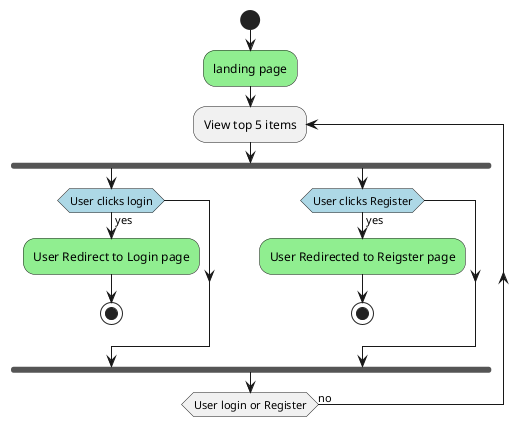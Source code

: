 @startuml LandingDiagram
start
#lightgreen:landing page;
repeat :View top 5 items;
fork
#lightblue:if (User clicks login) then (yes)
    #lightgreen:User Redirect to Login page;
    stop
endif
fork again
#lightblue:if(User clicks Register) then(yes)
    #lightgreen:User Redirected to Reigster page;
    stop
endif
end fork
repeat while(User login or Register) is (no)
kill
@enduml
